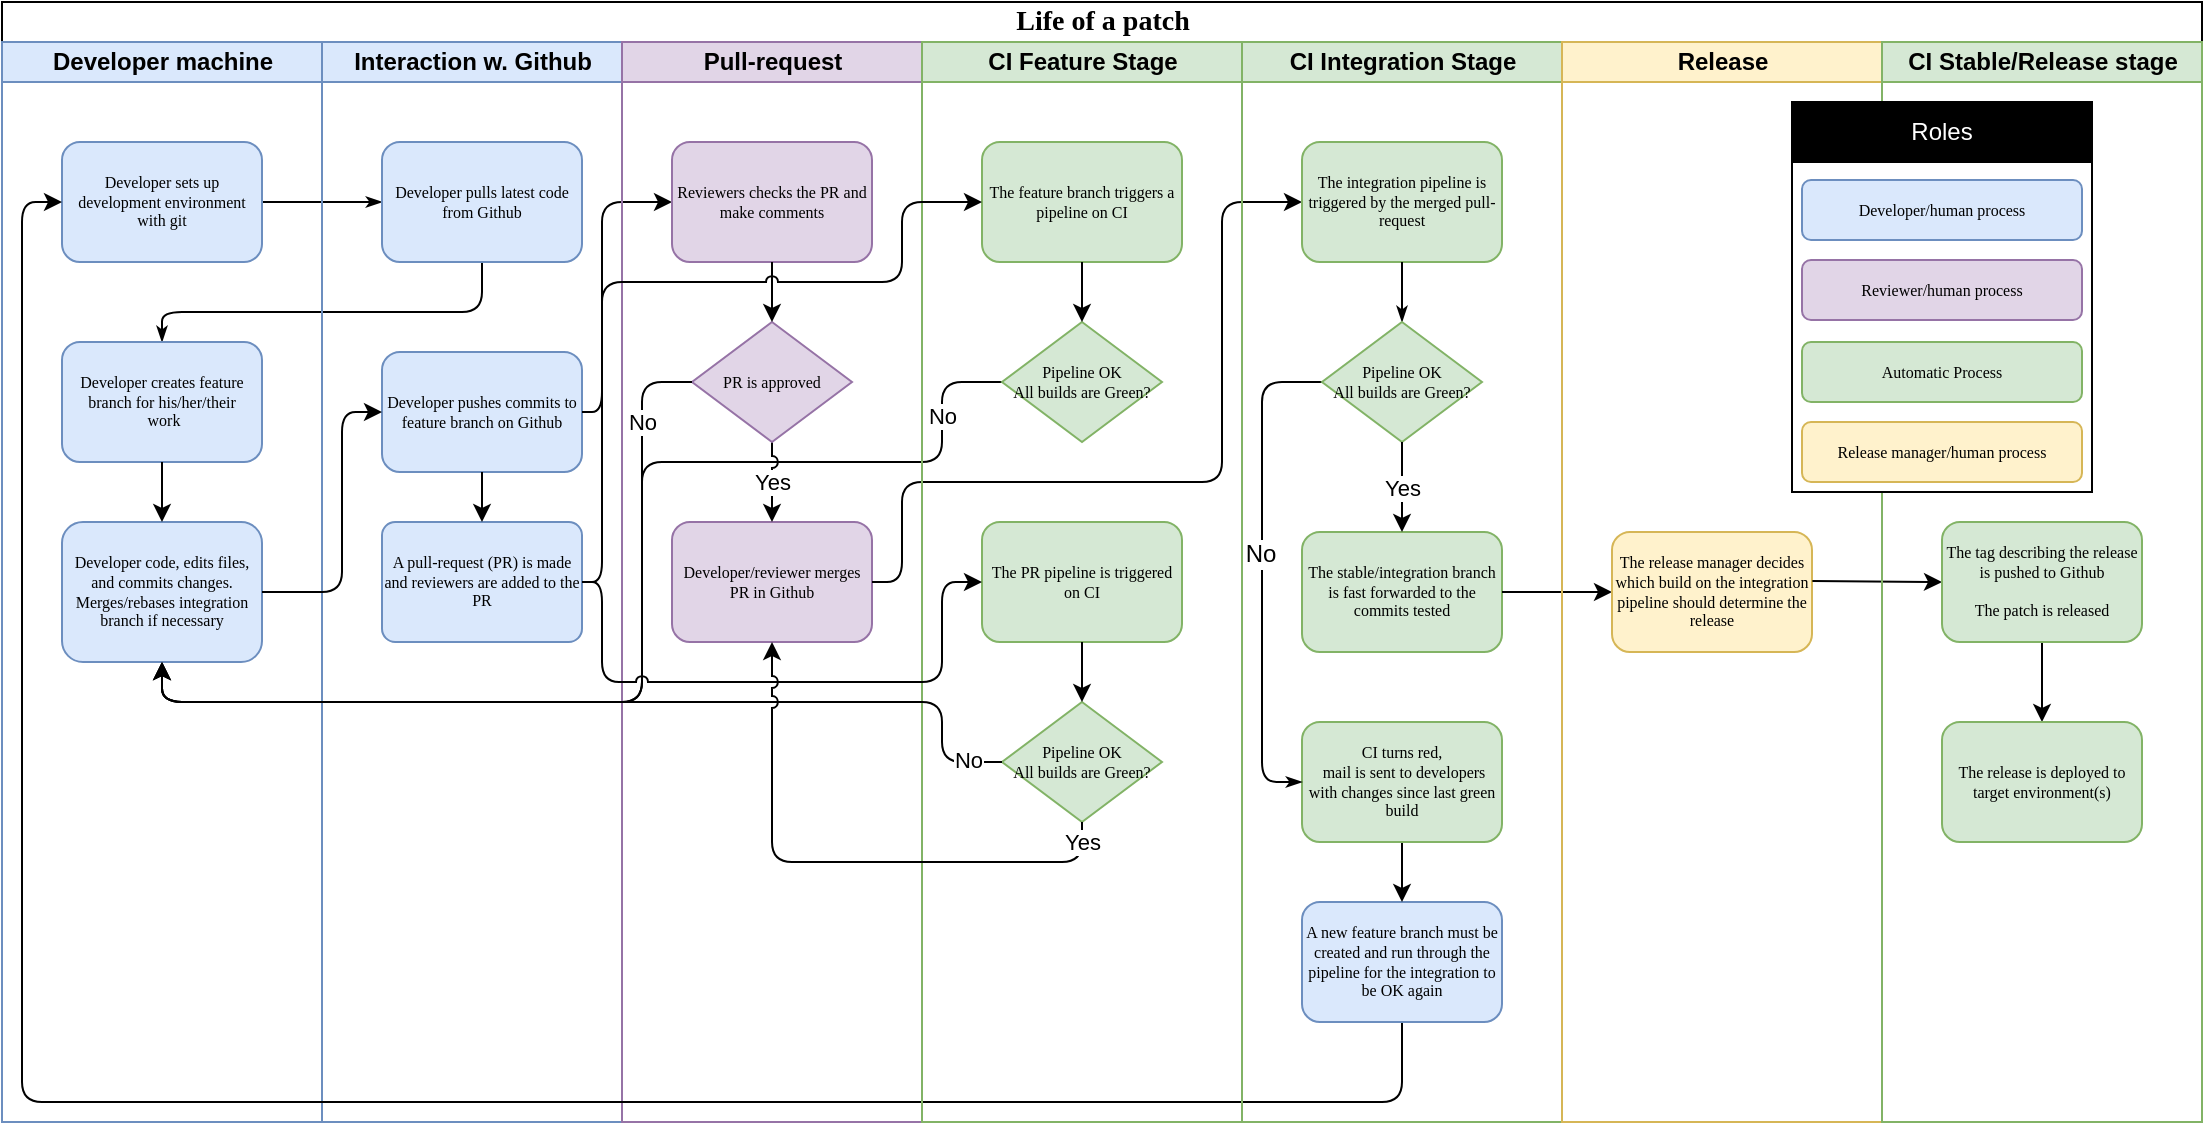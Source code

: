 <mxfile version="16.6.2" type="github">
  <diagram name="Page-1" id="74e2e168-ea6b-b213-b513-2b3c1d86103e">
    <mxGraphModel dx="843" dy="1352" grid="1" gridSize="10" guides="1" tooltips="1" connect="1" arrows="1" fold="1" page="1" pageScale="1" pageWidth="1169" pageHeight="827" background="#ffffff" math="0" shadow="0">
      <root>
        <mxCell id="0" />
        <mxCell id="1" parent="0" />
        <mxCell id="rqEri4Stav3ALLFuLHy2-89" style="edgeStyle=none;rounded=1;jumpStyle=arc;orthogonalLoop=1;jettySize=auto;html=1;exitX=0;exitY=0.5;exitDx=0;exitDy=0;" edge="1" parent="1" source="rqEri4Stav3ALLFuLHy2-86">
          <mxGeometry relative="1" as="geometry">
            <mxPoint x="120.0" y="100" as="targetPoint" />
            <Array as="points">
              <mxPoint x="510" y="-40" />
              <mxPoint x="510" />
              <mxPoint x="360" />
              <mxPoint x="360" y="120" />
              <mxPoint x="120" y="120" />
            </Array>
          </mxGeometry>
        </mxCell>
        <mxCell id="rqEri4Stav3ALLFuLHy2-91" value="No" style="edgeLabel;html=1;align=center;verticalAlign=middle;resizable=0;points=[];" vertex="1" connectable="0" parent="rqEri4Stav3ALLFuLHy2-89">
          <mxGeometry x="-0.845" relative="1" as="geometry">
            <mxPoint as="offset" />
          </mxGeometry>
        </mxCell>
        <mxCell id="77e6c97f196da883-1" value="&lt;font style=&quot;font-size: 14px&quot;&gt;Life of a patch&lt;/font&gt;" style="swimlane;html=1;childLayout=stackLayout;startSize=20;rounded=0;shadow=0;labelBackgroundColor=none;strokeColor=#000000;strokeWidth=1;fillColor=#ffffff;fontFamily=Verdana;fontSize=8;fontColor=#000000;align=center;" parent="1" vertex="1">
          <mxGeometry x="40" y="-230" width="1100" height="560" as="geometry">
            <mxRectangle x="90" y="-230" width="50" height="20" as="alternateBounds" />
          </mxGeometry>
        </mxCell>
        <mxCell id="rqEri4Stav3ALLFuLHy2-93" style="edgeStyle=none;rounded=1;jumpStyle=arc;orthogonalLoop=1;jettySize=auto;html=1;exitX=1;exitY=0.5;exitDx=0;exitDy=0;entryX=0;entryY=0.5;entryDx=0;entryDy=0;" edge="1" parent="77e6c97f196da883-1" source="rqEri4Stav3ALLFuLHy2-65" target="rqEri4Stav3ALLFuLHy2-66">
          <mxGeometry relative="1" as="geometry">
            <Array as="points">
              <mxPoint x="300" y="290" />
              <mxPoint x="300" y="100" />
            </Array>
          </mxGeometry>
        </mxCell>
        <mxCell id="77e6c97f196da883-26" style="edgeStyle=orthogonalEdgeStyle;rounded=1;html=1;labelBackgroundColor=none;startArrow=none;startFill=0;startSize=5;endArrow=classicThin;endFill=1;endSize=5;jettySize=auto;orthogonalLoop=1;strokeColor=#000000;strokeWidth=1;fontFamily=Verdana;fontSize=8;fontColor=#000000;" parent="77e6c97f196da883-1" source="77e6c97f196da883-8" target="77e6c97f196da883-11" edge="1">
          <mxGeometry relative="1" as="geometry" />
        </mxCell>
        <mxCell id="77e6c97f196da883-27" style="edgeStyle=orthogonalEdgeStyle;rounded=1;html=1;labelBackgroundColor=none;startArrow=none;startFill=0;startSize=5;endArrow=classicThin;endFill=1;endSize=5;jettySize=auto;orthogonalLoop=1;strokeColor=#000000;strokeWidth=1;fontFamily=Verdana;fontSize=8;fontColor=#000000;entryX=0.5;entryY=0;entryDx=0;entryDy=0;" parent="77e6c97f196da883-1" source="77e6c97f196da883-11" target="77e6c97f196da883-9" edge="1">
          <mxGeometry relative="1" as="geometry">
            <Array as="points">
              <mxPoint x="240" y="155" />
              <mxPoint x="80" y="155" />
            </Array>
          </mxGeometry>
        </mxCell>
        <mxCell id="77e6c97f196da883-2" value="Developer machine" style="swimlane;html=1;startSize=20;fillColor=#dae8fc;strokeColor=#6c8ebf;" parent="77e6c97f196da883-1" vertex="1">
          <mxGeometry y="20" width="160" height="540" as="geometry" />
        </mxCell>
        <mxCell id="77e6c97f196da883-10" value="Developer code, edits files, and commits changes.&lt;br&gt;Merges/rebases integration branch if necessary" style="rounded=1;whiteSpace=wrap;html=1;shadow=0;labelBackgroundColor=none;strokeColor=#6c8ebf;strokeWidth=1;fillColor=#dae8fc;fontFamily=Verdana;fontSize=8;fontColor=#000000;align=center;" parent="77e6c97f196da883-2" vertex="1">
          <mxGeometry x="30" y="240" width="100" height="70" as="geometry" />
        </mxCell>
        <mxCell id="77e6c97f196da883-9" value="&lt;div&gt;Developer creates feature branch for his/her/their&lt;/div&gt;&lt;div&gt;&amp;nbsp;work&lt;/div&gt;" style="rounded=1;whiteSpace=wrap;html=1;shadow=0;labelBackgroundColor=none;strokeColor=#6c8ebf;strokeWidth=1;fillColor=#dae8fc;fontFamily=Verdana;fontSize=8;fontColor=#000000;align=center;" parent="77e6c97f196da883-2" vertex="1">
          <mxGeometry x="30" y="150" width="100" height="60" as="geometry" />
        </mxCell>
        <mxCell id="5" value="" style="endArrow=classic;html=1;entryX=0.5;entryY=0;exitX=0.5;exitY=1;" parent="77e6c97f196da883-2" source="77e6c97f196da883-9" target="77e6c97f196da883-10" edge="1">
          <mxGeometry width="50" height="50" relative="1" as="geometry">
            <mxPoint x="80" y="250" as="sourcePoint" />
            <mxPoint x="50" y="750" as="targetPoint" />
          </mxGeometry>
        </mxCell>
        <mxCell id="77e6c97f196da883-8" value="Developer sets up development environment with git" style="rounded=1;whiteSpace=wrap;html=1;shadow=0;labelBackgroundColor=none;strokeColor=#6c8ebf;strokeWidth=1;fillColor=#dae8fc;fontFamily=Verdana;fontSize=8;fontColor=#000000;align=center;" parent="77e6c97f196da883-2" vertex="1">
          <mxGeometry x="30" y="50" width="100" height="60" as="geometry" />
        </mxCell>
        <mxCell id="77e6c97f196da883-3" value="Interaction w. Github" style="swimlane;html=1;startSize=20;fillColor=#dae8fc;strokeColor=#6c8ebf;" parent="77e6c97f196da883-1" vertex="1">
          <mxGeometry x="160" y="20" width="150" height="540" as="geometry" />
        </mxCell>
        <mxCell id="77e6c97f196da883-11" value="Developer pulls latest code from Github" style="rounded=1;whiteSpace=wrap;html=1;shadow=0;labelBackgroundColor=none;strokeColor=#6c8ebf;strokeWidth=1;fillColor=#dae8fc;fontFamily=Verdana;fontSize=8;fontColor=#000000;align=center;" parent="77e6c97f196da883-3" vertex="1">
          <mxGeometry x="30" y="50" width="100" height="60" as="geometry" />
        </mxCell>
        <mxCell id="6" value="Developer pushes commits to feature branch on Github " style="rounded=1;whiteSpace=wrap;html=1;shadow=0;labelBackgroundColor=none;strokeColor=#6c8ebf;strokeWidth=1;fillColor=#dae8fc;fontFamily=Verdana;fontSize=8;fontColor=#000000;align=center;" parent="77e6c97f196da883-3" vertex="1">
          <mxGeometry x="30" y="155" width="100" height="60" as="geometry" />
        </mxCell>
        <mxCell id="rqEri4Stav3ALLFuLHy2-65" value="A pull-request (PR) is made and reviewers are added to the PR" style="rounded=1;whiteSpace=wrap;html=1;shadow=0;labelBackgroundColor=none;strokeColor=#6c8ebf;strokeWidth=1;fillColor=#dae8fc;fontFamily=Verdana;fontSize=8;fontColor=#000000;align=center;arcSize=11;" vertex="1" parent="77e6c97f196da883-3">
          <mxGeometry x="30" y="240" width="100" height="60" as="geometry" />
        </mxCell>
        <mxCell id="rqEri4Stav3ALLFuLHy2-74" value="" style="endArrow=classic;html=1;entryX=0.5;entryY=0;entryDx=0;entryDy=0;exitX=0.5;exitY=1;exitDx=0;exitDy=0;" edge="1" parent="77e6c97f196da883-3" source="6" target="rqEri4Stav3ALLFuLHy2-65">
          <mxGeometry width="50" height="50" relative="1" as="geometry">
            <mxPoint x="330" y="-25" as="sourcePoint" />
            <mxPoint x="225" y="150" as="targetPoint" />
            <Array as="points" />
          </mxGeometry>
        </mxCell>
        <mxCell id="7" value="" style="endArrow=classic;html=1;entryX=0;entryY=0.5;exitX=1;exitY=0.5;entryDx=0;entryDy=0;" parent="77e6c97f196da883-1" source="77e6c97f196da883-10" target="6" edge="1">
          <mxGeometry width="50" height="50" relative="1" as="geometry">
            <mxPoint x="80" y="245" as="sourcePoint" />
            <mxPoint x="80" y="280" as="targetPoint" />
            <Array as="points">
              <mxPoint x="170" y="295" />
              <mxPoint x="170" y="250" />
              <mxPoint x="170" y="205" />
            </Array>
          </mxGeometry>
        </mxCell>
        <mxCell id="dbzHidqioh4Nz6uhVq-0-89" value="&lt;div&gt;&lt;br&gt;&lt;/div&gt;" style="text;html=1;resizable=0;points=[];align=center;verticalAlign=middle;labelBackgroundColor=#ffffff;" parent="7" vertex="1" connectable="0">
          <mxGeometry x="0.889" relative="1" as="geometry">
            <mxPoint as="offset" />
          </mxGeometry>
        </mxCell>
        <mxCell id="rqEri4Stav3ALLFuLHy2-64" value="&lt;div&gt;Pull-request&lt;/div&gt;" style="swimlane;html=1;startSize=20;fillColor=#E1D5E7;strokeColor=#9673A6;" vertex="1" parent="77e6c97f196da883-1">
          <mxGeometry x="310" y="20" width="150" height="540" as="geometry" />
        </mxCell>
        <mxCell id="rqEri4Stav3ALLFuLHy2-66" value="&lt;div&gt;Reviewers checks the PR and make comments&lt;/div&gt;" style="rounded=1;whiteSpace=wrap;html=1;shadow=0;labelBackgroundColor=none;strokeColor=#9673A6;strokeWidth=1;fillColor=#E1D5E7;fontFamily=Verdana;fontSize=8;fontColor=#000000;align=center;" vertex="1" parent="rqEri4Stav3ALLFuLHy2-64">
          <mxGeometry x="25" y="50" width="100" height="60" as="geometry" />
        </mxCell>
        <mxCell id="rqEri4Stav3ALLFuLHy2-67" value="&lt;div&gt;Developer/reviewer merges PR in Github&lt;/div&gt;" style="rounded=1;whiteSpace=wrap;html=1;shadow=0;labelBackgroundColor=none;strokeColor=#9673A6;strokeWidth=1;fillColor=#E1D5E7;fontFamily=Verdana;fontSize=8;fontColor=#000000;align=center;" vertex="1" parent="rqEri4Stav3ALLFuLHy2-64">
          <mxGeometry x="25" y="240" width="100" height="60" as="geometry" />
        </mxCell>
        <mxCell id="rqEri4Stav3ALLFuLHy2-82" value="Yes" style="edgeStyle=none;rounded=1;jumpStyle=arc;orthogonalLoop=1;jettySize=auto;html=1;exitX=0.5;exitY=1;exitDx=0;exitDy=0;entryX=0.5;entryY=0;entryDx=0;entryDy=0;" edge="1" parent="rqEri4Stav3ALLFuLHy2-64" source="rqEri4Stav3ALLFuLHy2-77" target="rqEri4Stav3ALLFuLHy2-67">
          <mxGeometry relative="1" as="geometry" />
        </mxCell>
        <mxCell id="rqEri4Stav3ALLFuLHy2-77" value="&lt;div&gt;PR is approved&lt;/div&gt;" style="rhombus;whiteSpace=wrap;html=1;rounded=0;shadow=0;labelBackgroundColor=none;strokeColor=#9673A6;strokeWidth=1;fillColor=#E1D5E7;fontFamily=Verdana;fontSize=8;fontColor=#000000;align=center;" vertex="1" parent="rqEri4Stav3ALLFuLHy2-64">
          <mxGeometry x="35" y="140" width="80" height="60" as="geometry" />
        </mxCell>
        <mxCell id="rqEri4Stav3ALLFuLHy2-78" style="edgeStyle=none;rounded=1;orthogonalLoop=1;jettySize=auto;html=1;exitX=0.5;exitY=1;exitDx=0;exitDy=0;entryX=0.5;entryY=0;entryDx=0;entryDy=0;" edge="1" parent="rqEri4Stav3ALLFuLHy2-64" source="rqEri4Stav3ALLFuLHy2-66" target="rqEri4Stav3ALLFuLHy2-77">
          <mxGeometry relative="1" as="geometry">
            <mxPoint x="50" y="200" as="targetPoint" />
            <Array as="points" />
          </mxGeometry>
        </mxCell>
        <mxCell id="KYjhEQh0ZWCMsTncpk0a-79" style="orthogonalLoop=1;jettySize=auto;html=1;exitX=0.5;exitY=1;exitDx=0;exitDy=0;entryX=0;entryY=0.5;entryDx=0;entryDy=0;edgeStyle=orthogonalEdgeStyle;rounded=1;" parent="77e6c97f196da883-1" source="KYjhEQh0ZWCMsTncpk0a-76" target="77e6c97f196da883-8" edge="1">
          <mxGeometry relative="1" as="geometry">
            <mxPoint x="450" y="560.0" as="targetPoint" />
            <Array as="points">
              <mxPoint x="550" y="550" />
              <mxPoint x="10" y="550" />
              <mxPoint x="10" y="115" />
            </Array>
          </mxGeometry>
        </mxCell>
        <mxCell id="27" value="" style="endArrow=classic;html=1;entryX=0;entryY=0.5;exitX=1;exitY=0.5;exitDx=0;exitDy=0;" parent="77e6c97f196da883-1" source="rqEri4Stav3ALLFuLHy2-67" target="77e6c97f196da883-15" edge="1">
          <mxGeometry width="50" height="50" relative="1" as="geometry">
            <mxPoint x="530" y="470" as="sourcePoint" />
            <mxPoint x="660" y="810" as="targetPoint" />
            <Array as="points">
              <mxPoint x="450" y="290" />
              <mxPoint x="450" y="240" />
              <mxPoint x="610" y="240" />
              <mxPoint x="610" y="100" />
            </Array>
          </mxGeometry>
        </mxCell>
        <mxCell id="77e6c97f196da883-4" value="CI Feature Stage" style="swimlane;html=1;startSize=20;fillColor=#d5e8d4;strokeColor=#82b366;" parent="77e6c97f196da883-1" vertex="1">
          <mxGeometry x="460" y="20" width="160" height="540" as="geometry" />
        </mxCell>
        <mxCell id="rqEri4Stav3ALLFuLHy2-83" value="" style="group" vertex="1" connectable="0" parent="77e6c97f196da883-4">
          <mxGeometry x="30" y="240" width="100" height="151" as="geometry" />
        </mxCell>
        <mxCell id="11" value="&lt;div&gt;The PR pipeline is triggered on CI&lt;/div&gt;" style="rounded=1;whiteSpace=wrap;html=1;shadow=0;labelBackgroundColor=none;strokeColor=#82b366;strokeWidth=1;fillColor=#d5e8d4;fontFamily=Verdana;fontSize=8;fontColor=#000000;align=center;" parent="rqEri4Stav3ALLFuLHy2-83" vertex="1">
          <mxGeometry width="100" height="60" as="geometry" />
        </mxCell>
        <mxCell id="12" value="Pipeline OK&lt;br&gt;All builds are Green?" style="rhombus;whiteSpace=wrap;html=1;rounded=0;shadow=0;labelBackgroundColor=none;strokeColor=#82b366;strokeWidth=1;fillColor=#d5e8d4;fontFamily=Verdana;fontSize=8;fontColor=#000000;align=center;" parent="rqEri4Stav3ALLFuLHy2-83" vertex="1">
          <mxGeometry x="10" y="90" width="80" height="60" as="geometry" />
        </mxCell>
        <mxCell id="14" value="" style="endArrow=classic;html=1;exitX=0.5;exitY=1;entryX=0.5;entryY=0;" parent="rqEri4Stav3ALLFuLHy2-83" source="11" target="12" edge="1">
          <mxGeometry width="50" height="50" relative="1" as="geometry">
            <mxPoint x="-209.667" y="235.333" as="sourcePoint" />
            <mxPoint x="50" y="265" as="targetPoint" />
          </mxGeometry>
        </mxCell>
        <mxCell id="rqEri4Stav3ALLFuLHy2-85" value="The feature branch triggers a pipeline on CI" style="rounded=1;whiteSpace=wrap;html=1;shadow=0;labelBackgroundColor=none;strokeColor=#82b366;strokeWidth=1;fillColor=#d5e8d4;fontFamily=Verdana;fontSize=8;fontColor=#000000;align=center;" vertex="1" parent="77e6c97f196da883-4">
          <mxGeometry x="30" y="50" width="100" height="60" as="geometry" />
        </mxCell>
        <mxCell id="rqEri4Stav3ALLFuLHy2-86" value="Pipeline OK&lt;br&gt;All builds are Green?" style="rhombus;whiteSpace=wrap;html=1;rounded=0;shadow=0;labelBackgroundColor=none;strokeColor=#82b366;strokeWidth=1;fillColor=#d5e8d4;fontFamily=Verdana;fontSize=8;fontColor=#000000;align=center;" vertex="1" parent="77e6c97f196da883-4">
          <mxGeometry x="40" y="140" width="80" height="60" as="geometry" />
        </mxCell>
        <mxCell id="rqEri4Stav3ALLFuLHy2-87" value="" style="endArrow=classic;html=1;exitX=0.5;exitY=1;entryX=0.5;entryY=0;" edge="1" parent="77e6c97f196da883-4" source="rqEri4Stav3ALLFuLHy2-85" target="rqEri4Stav3ALLFuLHy2-86">
          <mxGeometry width="50" height="50" relative="1" as="geometry">
            <mxPoint x="-174.667" y="285.333" as="sourcePoint" />
            <mxPoint x="85" y="315" as="targetPoint" />
          </mxGeometry>
        </mxCell>
        <mxCell id="77e6c97f196da883-5" value="CI Integration Stage" style="swimlane;html=1;startSize=20;fillColor=#d5e8d4;strokeColor=#82b366;" parent="77e6c97f196da883-1" vertex="1">
          <mxGeometry x="620" y="20" width="160" height="540" as="geometry" />
        </mxCell>
        <mxCell id="KYjhEQh0ZWCMsTncpk0a-76" value="A new feature branch must be created and run through the pipeline for the integration to be OK again" style="rounded=1;whiteSpace=wrap;html=1;shadow=0;labelBackgroundColor=none;strokeColor=#6c8ebf;strokeWidth=1;fillColor=#dae8fc;fontFamily=Verdana;fontSize=8;fontColor=#000000;align=center;" parent="77e6c97f196da883-5" vertex="1">
          <mxGeometry x="30" y="430" width="100" height="60" as="geometry" />
        </mxCell>
        <mxCell id="77e6c97f196da883-15" value="The integration pipeline is triggered by the merged pull-request" style="rounded=1;whiteSpace=wrap;html=1;shadow=0;labelBackgroundColor=none;strokeColor=#82b366;strokeWidth=1;fillColor=#d5e8d4;fontFamily=Verdana;fontSize=8;fontColor=#000000;align=center;" parent="77e6c97f196da883-5" vertex="1">
          <mxGeometry x="30" y="50" width="100" height="60" as="geometry" />
        </mxCell>
        <mxCell id="rqEri4Stav3ALLFuLHy2-96" style="edgeStyle=none;rounded=1;jumpStyle=arc;orthogonalLoop=1;jettySize=auto;html=1;exitX=0.5;exitY=1;exitDx=0;exitDy=0;entryX=0.5;entryY=0;entryDx=0;entryDy=0;" edge="1" parent="77e6c97f196da883-5" source="77e6c97f196da883-17" target="KYjhEQh0ZWCMsTncpk0a-76">
          <mxGeometry relative="1" as="geometry" />
        </mxCell>
        <mxCell id="77e6c97f196da883-17" value="&lt;div&gt;CI turns red,&lt;/div&gt;&lt;div&gt;&amp;nbsp;mail is sent to developers with changes since last green build&lt;/div&gt;" style="rounded=1;whiteSpace=wrap;html=1;shadow=0;labelBackgroundColor=none;strokeColor=#82b366;strokeWidth=1;fillColor=#d5e8d4;fontFamily=Verdana;fontSize=8;fontColor=#000000;align=center;" parent="77e6c97f196da883-5" vertex="1">
          <mxGeometry x="30" y="340" width="100" height="60" as="geometry" />
        </mxCell>
        <mxCell id="77e6c97f196da883-34" style="edgeStyle=orthogonalEdgeStyle;rounded=1;html=1;labelBackgroundColor=none;startArrow=none;startFill=0;startSize=5;endArrow=classicThin;endFill=1;endSize=5;jettySize=auto;orthogonalLoop=1;strokeColor=#000000;strokeWidth=1;fontFamily=Verdana;fontSize=8;fontColor=#000000;entryX=0.5;entryY=0;" parent="77e6c97f196da883-5" source="77e6c97f196da883-15" target="28" edge="1">
          <mxGeometry relative="1" as="geometry">
            <mxPoint x="80" y="160" as="targetPoint" />
            <Array as="points" />
          </mxGeometry>
        </mxCell>
        <mxCell id="77e6c97f196da883-35" style="edgeStyle=orthogonalEdgeStyle;rounded=1;html=1;labelBackgroundColor=none;startArrow=none;startFill=0;startSize=5;endArrow=classicThin;endFill=1;endSize=5;jettySize=auto;orthogonalLoop=1;strokeColor=#000000;strokeWidth=1;fontFamily=Verdana;fontSize=8;fontColor=#000000;exitX=0;exitY=0.5;entryX=0;entryY=0.5;entryDx=0;entryDy=0;" parent="77e6c97f196da883-5" source="28" target="77e6c97f196da883-17" edge="1">
          <mxGeometry relative="1" as="geometry">
            <mxPoint x="80" y="220" as="sourcePoint" />
            <Array as="points">
              <mxPoint x="10" y="170" />
              <mxPoint x="10" y="370" />
            </Array>
          </mxGeometry>
        </mxCell>
        <mxCell id="29" value="No" style="text;html=1;resizable=0;points=[];align=center;verticalAlign=middle;labelBackgroundColor=#ffffff;" parent="77e6c97f196da883-35" vertex="1" connectable="0">
          <mxGeometry x="-0.078" y="-1" relative="1" as="geometry">
            <mxPoint as="offset" />
          </mxGeometry>
        </mxCell>
        <mxCell id="28" value="Pipeline OK&lt;br&gt;All builds are Green?" style="rhombus;whiteSpace=wrap;html=1;rounded=0;shadow=0;labelBackgroundColor=none;strokeColor=#82b366;strokeWidth=1;fillColor=#d5e8d4;fontFamily=Verdana;fontSize=8;fontColor=#000000;align=center;" parent="77e6c97f196da883-5" vertex="1">
          <mxGeometry x="40" y="140" width="80" height="60" as="geometry" />
        </mxCell>
        <mxCell id="30" value="The stable/integration branch is fast forwarded to the commits tested" style="rounded=1;whiteSpace=wrap;html=1;shadow=0;labelBackgroundColor=none;strokeColor=#82b366;strokeWidth=1;fillColor=#d5e8d4;fontFamily=Verdana;fontSize=8;fontColor=#000000;align=center;" parent="77e6c97f196da883-5" vertex="1">
          <mxGeometry x="30" y="245" width="100" height="60" as="geometry" />
        </mxCell>
        <mxCell id="31" value="Yes" style="endArrow=classic;html=1;entryX=0.5;entryY=0;exitX=0.5;exitY=1;" parent="77e6c97f196da883-5" source="28" target="30" edge="1">
          <mxGeometry width="50" height="50" relative="1" as="geometry">
            <mxPoint x="70" y="320" as="sourcePoint" />
            <mxPoint x="120" y="270" as="targetPoint" />
            <Array as="points">
              <mxPoint x="80" y="220" />
            </Array>
          </mxGeometry>
        </mxCell>
        <mxCell id="33" value="" style="endArrow=classic;html=1;exitX=1;exitY=0.5;entryX=0;entryY=0.5;entryDx=0;entryDy=0;" parent="77e6c97f196da883-1" source="30" target="45" edge="1">
          <mxGeometry width="50" height="50" relative="1" as="geometry">
            <mxPoint x="800" y="1090" as="sourcePoint" />
            <mxPoint x="835" y="920" as="targetPoint" />
            <Array as="points" />
          </mxGeometry>
        </mxCell>
        <mxCell id="77e6c97f196da883-6" value="Release" style="swimlane;html=1;startSize=20;fillColor=#fff2cc;strokeColor=#d6b656;" parent="77e6c97f196da883-1" vertex="1">
          <mxGeometry x="780" y="20" width="160" height="540" as="geometry" />
        </mxCell>
        <mxCell id="45" value="The release manager decides which build on the integration pipeline should determine the release" style="rounded=1;whiteSpace=wrap;html=1;shadow=0;labelBackgroundColor=none;strokeColor=#d6b656;strokeWidth=1;fillColor=#fff2cc;fontFamily=Verdana;fontSize=8;fontColor=#000000;align=center;" parent="77e6c97f196da883-6" vertex="1">
          <mxGeometry x="25" y="245" width="100" height="60" as="geometry" />
        </mxCell>
        <mxCell id="dbzHidqioh4Nz6uhVq-0-75" value="" style="endArrow=classic;html=1;exitX=1;exitY=0.5;entryX=0;entryY=0.5;entryDx=0;entryDy=0;" parent="77e6c97f196da883-6" target="51" edge="1">
          <mxGeometry width="50" height="50" relative="1" as="geometry">
            <mxPoint x="125.19" y="269.548" as="sourcePoint" />
            <mxPoint x="179.952" y="269.548" as="targetPoint" />
            <Array as="points" />
          </mxGeometry>
        </mxCell>
        <mxCell id="77e6c97f196da883-7" value="CI Stable/Release stage" style="swimlane;html=1;startSize=20;fillColor=#d5e8d4;strokeColor=#82b366;" parent="77e6c97f196da883-1" vertex="1">
          <mxGeometry x="940" y="20" width="160" height="540" as="geometry" />
        </mxCell>
        <mxCell id="dbzHidqioh4Nz6uhVq-0-79" value="" style="edgeStyle=orthogonalEdgeStyle;rounded=0;orthogonalLoop=1;jettySize=auto;html=1;" parent="77e6c97f196da883-7" source="51" target="dbzHidqioh4Nz6uhVq-0-78" edge="1">
          <mxGeometry relative="1" as="geometry" />
        </mxCell>
        <mxCell id="51" value="The tag describing the release is pushed to Github&lt;br&gt;&lt;br&gt;The patch is released" style="rounded=1;whiteSpace=wrap;html=1;shadow=0;labelBackgroundColor=none;strokeColor=#82b366;strokeWidth=1;fillColor=#d5e8d4;fontFamily=Verdana;fontSize=8;fontColor=#000000;align=center;" parent="77e6c97f196da883-7" vertex="1">
          <mxGeometry x="30" y="240" width="100" height="60" as="geometry" />
        </mxCell>
        <mxCell id="dbzHidqioh4Nz6uhVq-0-78" value="The release is deployed to target environment(s)" style="rounded=1;whiteSpace=wrap;html=1;shadow=0;labelBackgroundColor=none;strokeColor=#82b366;strokeWidth=1;fillColor=#d5e8d4;fontFamily=Verdana;fontSize=8;fontColor=#000000;align=center;" parent="77e6c97f196da883-7" vertex="1">
          <mxGeometry x="30" y="340" width="100" height="60" as="geometry" />
        </mxCell>
        <mxCell id="dbzHidqioh4Nz6uhVq-0-80" value="" style="group;fillColor=#e1d5e7;strokeColor=#9673A6;" parent="77e6c97f196da883-7" vertex="1" connectable="0">
          <mxGeometry x="-45" y="30" width="150" height="195" as="geometry" />
        </mxCell>
        <mxCell id="dbzHidqioh4Nz6uhVq-0-81" value="" style="rounded=0;whiteSpace=wrap;html=1;" parent="dbzHidqioh4Nz6uhVq-0-80" vertex="1">
          <mxGeometry width="150" height="195.0" as="geometry" />
        </mxCell>
        <mxCell id="dbzHidqioh4Nz6uhVq-0-82" value="Automatic Process" style="rounded=1;whiteSpace=wrap;html=1;shadow=0;labelBackgroundColor=none;strokeColor=#82b366;strokeWidth=1;fillColor=#d5e8d4;fontFamily=Verdana;fontSize=8;fontColor=#000000;align=center;" parent="dbzHidqioh4Nz6uhVq-0-80" vertex="1">
          <mxGeometry x="5" y="120" width="140" height="30" as="geometry" />
        </mxCell>
        <mxCell id="dbzHidqioh4Nz6uhVq-0-83" value="Developer/human process " style="rounded=1;whiteSpace=wrap;html=1;shadow=0;labelBackgroundColor=none;strokeColor=#6c8ebf;strokeWidth=1;fillColor=#dae8fc;fontFamily=Verdana;fontSize=8;fontColor=#000000;align=center;" parent="dbzHidqioh4Nz6uhVq-0-80" vertex="1">
          <mxGeometry x="5" y="39.0" width="140" height="30" as="geometry" />
        </mxCell>
        <mxCell id="dbzHidqioh4Nz6uhVq-0-84" value="Release manager/human process" style="rounded=1;whiteSpace=wrap;html=1;shadow=0;labelBackgroundColor=none;strokeColor=#d6b656;strokeWidth=1;fillColor=#fff2cc;fontFamily=Verdana;fontSize=8;fontColor=#000000;align=center;" parent="dbzHidqioh4Nz6uhVq-0-80" vertex="1">
          <mxGeometry x="5" y="160.003" width="140" height="30" as="geometry" />
        </mxCell>
        <mxCell id="dbzHidqioh4Nz6uhVq-0-85" value="&lt;font color=&quot;#FFFFFF&quot;&gt;Roles&lt;/font&gt;" style="rounded=0;whiteSpace=wrap;html=1;fillColor=#000000;" parent="dbzHidqioh4Nz6uhVq-0-80" vertex="1">
          <mxGeometry width="150" height="30" as="geometry" />
        </mxCell>
        <mxCell id="rqEri4Stav3ALLFuLHy2-99" value="&lt;div&gt;Reviewer/human process &lt;/div&gt;" style="rounded=1;whiteSpace=wrap;html=1;shadow=0;labelBackgroundColor=none;strokeColor=#9673A6;strokeWidth=1;fillColor=#E1D5E7;fontFamily=Verdana;fontSize=8;fontColor=#000000;align=center;" vertex="1" parent="dbzHidqioh4Nz6uhVq-0-80">
          <mxGeometry x="5" y="79" width="140" height="30" as="geometry" />
        </mxCell>
        <mxCell id="rqEri4Stav3ALLFuLHy2-70" value="" style="endArrow=classic;html=1;exitX=0;exitY=0.5;entryX=0.5;entryY=1;" edge="1" parent="77e6c97f196da883-1" source="12" target="77e6c97f196da883-10">
          <mxGeometry width="50" height="50" relative="1" as="geometry">
            <mxPoint x="540" y="-20" as="sourcePoint" />
            <mxPoint x="120.0" y="100" as="targetPoint" />
            <Array as="points">
              <mxPoint x="470" y="380" />
              <mxPoint x="470" y="350" />
              <mxPoint x="320" y="350" />
              <mxPoint x="80" y="350" />
            </Array>
          </mxGeometry>
        </mxCell>
        <mxCell id="rqEri4Stav3ALLFuLHy2-94" value="&lt;div&gt;No&lt;/div&gt;" style="edgeLabel;html=1;align=center;verticalAlign=middle;resizable=0;points=[];" vertex="1" connectable="0" parent="rqEri4Stav3ALLFuLHy2-70">
          <mxGeometry x="-0.926" y="-1" relative="1" as="geometry">
            <mxPoint as="offset" />
          </mxGeometry>
        </mxCell>
        <mxCell id="rqEri4Stav3ALLFuLHy2-92" style="edgeStyle=none;rounded=1;jumpStyle=arc;orthogonalLoop=1;jettySize=auto;html=1;exitX=1;exitY=0.5;exitDx=0;exitDy=0;entryX=0;entryY=0.5;entryDx=0;entryDy=0;" edge="1" parent="77e6c97f196da883-1" source="6" target="rqEri4Stav3ALLFuLHy2-85">
          <mxGeometry relative="1" as="geometry">
            <Array as="points">
              <mxPoint x="300" y="205" />
              <mxPoint x="300" y="140" />
              <mxPoint x="450" y="140" />
              <mxPoint x="450" y="100" />
            </Array>
          </mxGeometry>
        </mxCell>
        <mxCell id="rqEri4Stav3ALLFuLHy2-69" style="edgeStyle=none;rounded=1;orthogonalLoop=1;jettySize=auto;html=1;exitX=1;exitY=0.5;exitDx=0;exitDy=0;entryX=0;entryY=0.5;entryDx=0;entryDy=0;jumpStyle=arc;" edge="1" parent="77e6c97f196da883-1" source="rqEri4Stav3ALLFuLHy2-65" target="11">
          <mxGeometry relative="1" as="geometry">
            <Array as="points">
              <mxPoint x="300" y="290" />
              <mxPoint x="300" y="340" />
              <mxPoint x="470" y="340" />
              <mxPoint x="470" y="290" />
            </Array>
          </mxGeometry>
        </mxCell>
        <mxCell id="rqEri4Stav3ALLFuLHy2-95" value="Yes" style="edgeStyle=none;rounded=1;jumpStyle=arc;orthogonalLoop=1;jettySize=auto;html=1;exitX=0.5;exitY=1;exitDx=0;exitDy=0;entryX=0.5;entryY=1;entryDx=0;entryDy=0;" edge="1" parent="77e6c97f196da883-1" source="12" target="rqEri4Stav3ALLFuLHy2-67">
          <mxGeometry x="-0.93" relative="1" as="geometry">
            <Array as="points">
              <mxPoint x="540" y="430" />
              <mxPoint x="385" y="430" />
            </Array>
            <mxPoint as="offset" />
          </mxGeometry>
        </mxCell>
        <mxCell id="rqEri4Stav3ALLFuLHy2-79" style="edgeStyle=none;rounded=1;orthogonalLoop=1;jettySize=auto;html=1;exitX=0;exitY=0.5;exitDx=0;exitDy=0;" edge="1" parent="1" source="rqEri4Stav3ALLFuLHy2-77">
          <mxGeometry relative="1" as="geometry">
            <mxPoint x="120" y="100" as="targetPoint" />
            <Array as="points">
              <mxPoint x="360" y="-40" />
              <mxPoint x="360" y="120" />
              <mxPoint x="120" y="120" />
            </Array>
          </mxGeometry>
        </mxCell>
        <mxCell id="rqEri4Stav3ALLFuLHy2-88" value="&lt;div&gt;No&lt;/div&gt;" style="edgeLabel;html=1;align=center;verticalAlign=middle;resizable=0;points=[];" vertex="1" connectable="0" parent="rqEri4Stav3ALLFuLHy2-79">
          <mxGeometry x="-0.617" relative="1" as="geometry">
            <mxPoint y="-40" as="offset" />
          </mxGeometry>
        </mxCell>
      </root>
    </mxGraphModel>
  </diagram>
</mxfile>
